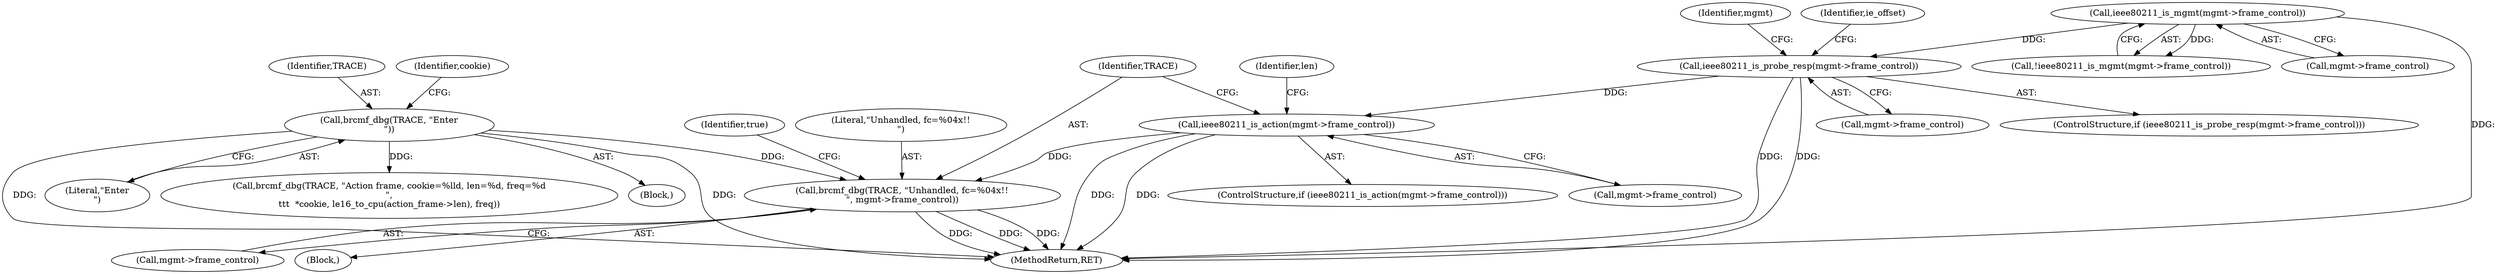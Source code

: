 digraph "0_linux_8f44c9a41386729fea410e688959ddaa9d51be7c@pointer" {
"1000393" [label="(Call,brcmf_dbg(TRACE, \"Unhandled, fc=%04x!!\n\", mgmt->frame_control))"];
"1000157" [label="(Call,brcmf_dbg(TRACE, \"Enter\n\"))"];
"1000240" [label="(Call,ieee80211_is_action(mgmt->frame_control))"];
"1000182" [label="(Call,ieee80211_is_probe_resp(mgmt->frame_control))"];
"1000171" [label="(Call,ieee80211_is_mgmt(mgmt->frame_control))"];
"1000182" [label="(Call,ieee80211_is_probe_resp(mgmt->frame_control))"];
"1000394" [label="(Identifier,TRACE)"];
"1000395" [label="(Literal,\"Unhandled, fc=%04x!!\n\")"];
"1000364" [label="(Call,brcmf_dbg(TRACE, \"Action frame, cookie=%lld, len=%d, freq=%d\n\",\n\t\t\t  *cookie, le16_to_cpu(action_frame->len), freq))"];
"1000120" [label="(Block,)"];
"1000171" [label="(Call,ieee80211_is_mgmt(mgmt->frame_control))"];
"1000170" [label="(Call,!ieee80211_is_mgmt(mgmt->frame_control))"];
"1000159" [label="(Literal,\"Enter\n\")"];
"1000241" [label="(Call,mgmt->frame_control)"];
"1000239" [label="(ControlStructure,if (ieee80211_is_action(mgmt->frame_control)))"];
"1000408" [label="(MethodReturn,RET)"];
"1000162" [label="(Identifier,cookie)"];
"1000181" [label="(ControlStructure,if (ieee80211_is_probe_resp(mgmt->frame_control)))"];
"1000240" [label="(Call,ieee80211_is_action(mgmt->frame_control))"];
"1000242" [label="(Identifier,mgmt)"];
"1000396" [label="(Call,mgmt->frame_control)"];
"1000392" [label="(Block,)"];
"1000393" [label="(Call,brcmf_dbg(TRACE, \"Unhandled, fc=%04x!!\n\", mgmt->frame_control))"];
"1000247" [label="(Identifier,len)"];
"1000400" [label="(Identifier,true)"];
"1000158" [label="(Identifier,TRACE)"];
"1000183" [label="(Call,mgmt->frame_control)"];
"1000157" [label="(Call,brcmf_dbg(TRACE, \"Enter\n\"))"];
"1000188" [label="(Identifier,ie_offset)"];
"1000172" [label="(Call,mgmt->frame_control)"];
"1000393" -> "1000392"  [label="AST: "];
"1000393" -> "1000396"  [label="CFG: "];
"1000394" -> "1000393"  [label="AST: "];
"1000395" -> "1000393"  [label="AST: "];
"1000396" -> "1000393"  [label="AST: "];
"1000400" -> "1000393"  [label="CFG: "];
"1000393" -> "1000408"  [label="DDG: "];
"1000393" -> "1000408"  [label="DDG: "];
"1000393" -> "1000408"  [label="DDG: "];
"1000157" -> "1000393"  [label="DDG: "];
"1000240" -> "1000393"  [label="DDG: "];
"1000157" -> "1000120"  [label="AST: "];
"1000157" -> "1000159"  [label="CFG: "];
"1000158" -> "1000157"  [label="AST: "];
"1000159" -> "1000157"  [label="AST: "];
"1000162" -> "1000157"  [label="CFG: "];
"1000157" -> "1000408"  [label="DDG: "];
"1000157" -> "1000408"  [label="DDG: "];
"1000157" -> "1000364"  [label="DDG: "];
"1000240" -> "1000239"  [label="AST: "];
"1000240" -> "1000241"  [label="CFG: "];
"1000241" -> "1000240"  [label="AST: "];
"1000247" -> "1000240"  [label="CFG: "];
"1000394" -> "1000240"  [label="CFG: "];
"1000240" -> "1000408"  [label="DDG: "];
"1000240" -> "1000408"  [label="DDG: "];
"1000182" -> "1000240"  [label="DDG: "];
"1000182" -> "1000181"  [label="AST: "];
"1000182" -> "1000183"  [label="CFG: "];
"1000183" -> "1000182"  [label="AST: "];
"1000188" -> "1000182"  [label="CFG: "];
"1000242" -> "1000182"  [label="CFG: "];
"1000182" -> "1000408"  [label="DDG: "];
"1000182" -> "1000408"  [label="DDG: "];
"1000171" -> "1000182"  [label="DDG: "];
"1000171" -> "1000170"  [label="AST: "];
"1000171" -> "1000172"  [label="CFG: "];
"1000172" -> "1000171"  [label="AST: "];
"1000170" -> "1000171"  [label="CFG: "];
"1000171" -> "1000408"  [label="DDG: "];
"1000171" -> "1000170"  [label="DDG: "];
}

